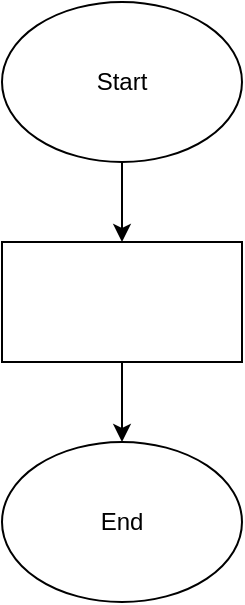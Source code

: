 <mxfile version="20.8.10" type="github">
  <diagram id="C5RBs43oDa-KdzZeNtuy" name="Page-1">
    <mxGraphModel dx="1434" dy="756" grid="1" gridSize="10" guides="1" tooltips="1" connect="1" arrows="1" fold="1" page="1" pageScale="1" pageWidth="827" pageHeight="1169" math="0" shadow="0">
      <root>
        <mxCell id="WIyWlLk6GJQsqaUBKTNV-0" />
        <mxCell id="WIyWlLk6GJQsqaUBKTNV-1" parent="WIyWlLk6GJQsqaUBKTNV-0" />
        <mxCell id="f7-nQBb-mmaOiUWw5lJx-4" value="" style="edgeStyle=orthogonalEdgeStyle;rounded=0;orthogonalLoop=1;jettySize=auto;html=1;" edge="1" parent="WIyWlLk6GJQsqaUBKTNV-1" source="f7-nQBb-mmaOiUWw5lJx-0" target="f7-nQBb-mmaOiUWw5lJx-1">
          <mxGeometry relative="1" as="geometry" />
        </mxCell>
        <mxCell id="f7-nQBb-mmaOiUWw5lJx-0" value="Start" style="ellipse;whiteSpace=wrap;html=1;" vertex="1" parent="WIyWlLk6GJQsqaUBKTNV-1">
          <mxGeometry x="170" y="50" width="120" height="80" as="geometry" />
        </mxCell>
        <mxCell id="f7-nQBb-mmaOiUWw5lJx-5" value="" style="edgeStyle=orthogonalEdgeStyle;rounded=0;orthogonalLoop=1;jettySize=auto;html=1;" edge="1" parent="WIyWlLk6GJQsqaUBKTNV-1" source="f7-nQBb-mmaOiUWw5lJx-1" target="f7-nQBb-mmaOiUWw5lJx-2">
          <mxGeometry relative="1" as="geometry" />
        </mxCell>
        <mxCell id="f7-nQBb-mmaOiUWw5lJx-1" value="" style="rounded=0;whiteSpace=wrap;html=1;" vertex="1" parent="WIyWlLk6GJQsqaUBKTNV-1">
          <mxGeometry x="170" y="170" width="120" height="60" as="geometry" />
        </mxCell>
        <mxCell id="f7-nQBb-mmaOiUWw5lJx-2" value="End" style="ellipse;whiteSpace=wrap;html=1;" vertex="1" parent="WIyWlLk6GJQsqaUBKTNV-1">
          <mxGeometry x="170" y="270" width="120" height="80" as="geometry" />
        </mxCell>
      </root>
    </mxGraphModel>
  </diagram>
</mxfile>
